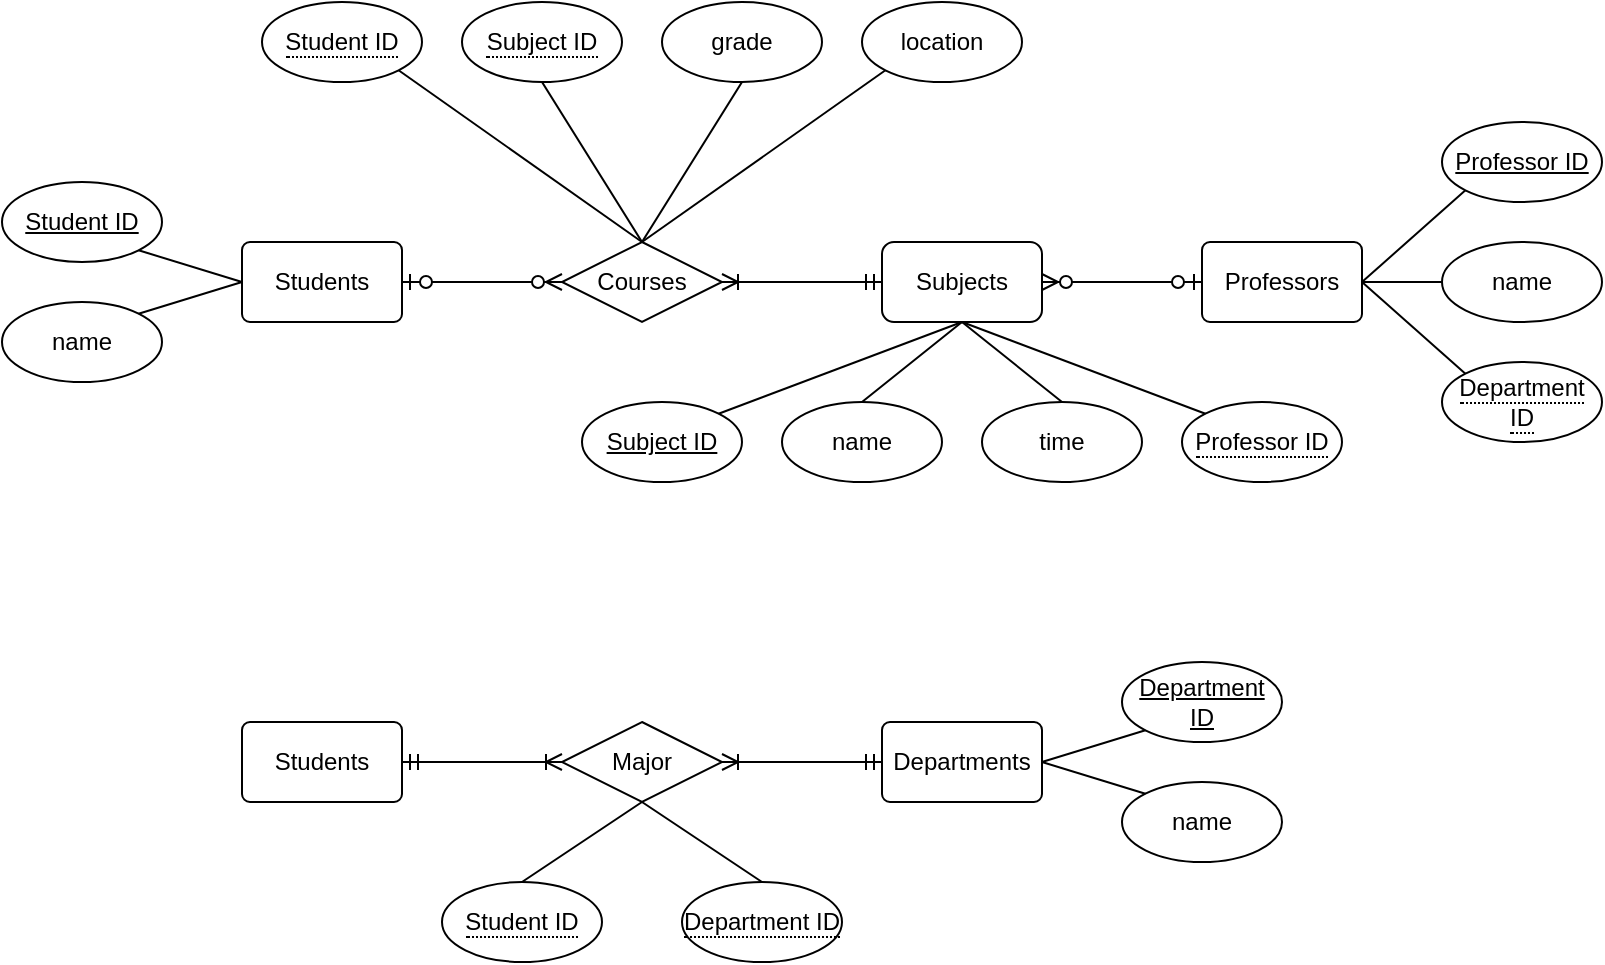 <mxfile version="17.5.0" type="github">
  <diagram id="R2lEEEUBdFMjLlhIrx00" name="Page-1">
    <mxGraphModel dx="1122" dy="722" grid="1" gridSize="10" guides="1" tooltips="1" connect="1" arrows="1" fold="1" page="1" pageScale="1" pageWidth="850" pageHeight="1100" math="0" shadow="0" extFonts="Permanent Marker^https://fonts.googleapis.com/css?family=Permanent+Marker">
      <root>
        <mxCell id="0" />
        <mxCell id="1" parent="0" />
        <mxCell id="yIu9YrGnw37LoQ0UbB89-1" value="Students" style="rounded=1;arcSize=10;whiteSpace=wrap;html=1;align=center;" vertex="1" parent="1">
          <mxGeometry x="160" y="280" width="80" height="40" as="geometry" />
        </mxCell>
        <mxCell id="yIu9YrGnw37LoQ0UbB89-4" value="Courses" style="shape=rhombus;perimeter=rhombusPerimeter;whiteSpace=wrap;html=1;align=center;" vertex="1" parent="1">
          <mxGeometry x="320" y="280" width="80" height="40" as="geometry" />
        </mxCell>
        <mxCell id="yIu9YrGnw37LoQ0UbB89-15" value="Student ID" style="ellipse;whiteSpace=wrap;html=1;align=center;fontStyle=4;" vertex="1" parent="1">
          <mxGeometry x="40" y="250" width="80" height="40" as="geometry" />
        </mxCell>
        <mxCell id="yIu9YrGnw37LoQ0UbB89-16" value="name" style="ellipse;whiteSpace=wrap;html=1;align=center;" vertex="1" parent="1">
          <mxGeometry x="40" y="310" width="80" height="40" as="geometry" />
        </mxCell>
        <mxCell id="yIu9YrGnw37LoQ0UbB89-19" value="" style="endArrow=none;html=1;rounded=0;exitX=1;exitY=1;exitDx=0;exitDy=0;entryX=0;entryY=0.5;entryDx=0;entryDy=0;" edge="1" parent="1" source="yIu9YrGnw37LoQ0UbB89-15" target="yIu9YrGnw37LoQ0UbB89-1">
          <mxGeometry width="50" height="50" relative="1" as="geometry">
            <mxPoint x="300" y="380" as="sourcePoint" />
            <mxPoint x="350" y="330" as="targetPoint" />
          </mxGeometry>
        </mxCell>
        <mxCell id="yIu9YrGnw37LoQ0UbB89-20" value="" style="endArrow=none;html=1;rounded=0;exitX=1;exitY=0;exitDx=0;exitDy=0;entryX=0;entryY=0.5;entryDx=0;entryDy=0;" edge="1" parent="1" source="yIu9YrGnw37LoQ0UbB89-16" target="yIu9YrGnw37LoQ0UbB89-1">
          <mxGeometry width="50" height="50" relative="1" as="geometry">
            <mxPoint x="112.426" y="264.142" as="sourcePoint" />
            <mxPoint x="170.0" y="310" as="targetPoint" />
          </mxGeometry>
        </mxCell>
        <mxCell id="yIu9YrGnw37LoQ0UbB89-22" value="name" style="ellipse;whiteSpace=wrap;html=1;align=center;" vertex="1" parent="1">
          <mxGeometry x="430" y="360" width="80" height="40" as="geometry" />
        </mxCell>
        <mxCell id="yIu9YrGnw37LoQ0UbB89-24" value="Subject ID" style="ellipse;whiteSpace=wrap;html=1;align=center;fontStyle=4;" vertex="1" parent="1">
          <mxGeometry x="330" y="360" width="80" height="40" as="geometry" />
        </mxCell>
        <mxCell id="yIu9YrGnw37LoQ0UbB89-29" value="&lt;span style=&quot;border-bottom: 1px dotted&quot;&gt;Student ID&lt;/span&gt;" style="ellipse;whiteSpace=wrap;html=1;align=center;" vertex="1" parent="1">
          <mxGeometry x="170" y="160" width="80" height="40" as="geometry" />
        </mxCell>
        <mxCell id="yIu9YrGnw37LoQ0UbB89-30" value="&lt;span style=&quot;border-bottom: 1px dotted&quot;&gt;Subject ID&lt;/span&gt;" style="ellipse;whiteSpace=wrap;html=1;align=center;" vertex="1" parent="1">
          <mxGeometry x="270" y="160" width="80" height="40" as="geometry" />
        </mxCell>
        <mxCell id="yIu9YrGnw37LoQ0UbB89-31" value="grade" style="ellipse;whiteSpace=wrap;html=1;align=center;" vertex="1" parent="1">
          <mxGeometry x="370" y="160" width="80" height="40" as="geometry" />
        </mxCell>
        <mxCell id="yIu9YrGnw37LoQ0UbB89-32" value="time" style="ellipse;whiteSpace=wrap;html=1;align=center;" vertex="1" parent="1">
          <mxGeometry x="530" y="360" width="80" height="40" as="geometry" />
        </mxCell>
        <mxCell id="yIu9YrGnw37LoQ0UbB89-33" value="location" style="ellipse;whiteSpace=wrap;html=1;align=center;" vertex="1" parent="1">
          <mxGeometry x="470" y="160" width="80" height="40" as="geometry" />
        </mxCell>
        <mxCell id="yIu9YrGnw37LoQ0UbB89-34" value="" style="endArrow=none;html=1;rounded=0;exitX=1;exitY=1;exitDx=0;exitDy=0;entryX=0.5;entryY=0;entryDx=0;entryDy=0;" edge="1" parent="1" source="yIu9YrGnw37LoQ0UbB89-29" target="yIu9YrGnw37LoQ0UbB89-4">
          <mxGeometry width="50" height="50" relative="1" as="geometry">
            <mxPoint x="118.284" y="264.142" as="sourcePoint" />
            <mxPoint x="170.0" y="310" as="targetPoint" />
          </mxGeometry>
        </mxCell>
        <mxCell id="yIu9YrGnw37LoQ0UbB89-35" value="" style="endArrow=none;html=1;rounded=0;exitX=0.5;exitY=1;exitDx=0;exitDy=0;entryX=0.5;entryY=0;entryDx=0;entryDy=0;" edge="1" parent="1" source="yIu9YrGnw37LoQ0UbB89-30" target="yIu9YrGnw37LoQ0UbB89-4">
          <mxGeometry width="50" height="50" relative="1" as="geometry">
            <mxPoint x="198.284" y="204.142" as="sourcePoint" />
            <mxPoint x="370" y="290" as="targetPoint" />
          </mxGeometry>
        </mxCell>
        <mxCell id="yIu9YrGnw37LoQ0UbB89-36" value="" style="endArrow=none;html=1;rounded=0;exitX=0.5;exitY=1;exitDx=0;exitDy=0;entryX=0.5;entryY=0;entryDx=0;entryDy=0;" edge="1" parent="1" source="yIu9YrGnw37LoQ0UbB89-31" target="yIu9YrGnw37LoQ0UbB89-4">
          <mxGeometry width="50" height="50" relative="1" as="geometry">
            <mxPoint x="270" y="210" as="sourcePoint" />
            <mxPoint x="370" y="290" as="targetPoint" />
          </mxGeometry>
        </mxCell>
        <mxCell id="yIu9YrGnw37LoQ0UbB89-38" value="" style="endArrow=none;html=1;rounded=0;exitX=0;exitY=1;exitDx=0;exitDy=0;entryX=0.5;entryY=0;entryDx=0;entryDy=0;" edge="1" parent="1" source="yIu9YrGnw37LoQ0UbB89-33" target="yIu9YrGnw37LoQ0UbB89-4">
          <mxGeometry width="50" height="50" relative="1" as="geometry">
            <mxPoint x="470" y="210" as="sourcePoint" />
            <mxPoint x="370" y="290" as="targetPoint" />
          </mxGeometry>
        </mxCell>
        <mxCell id="yIu9YrGnw37LoQ0UbB89-39" value="Departments" style="rounded=1;arcSize=10;whiteSpace=wrap;html=1;align=center;" vertex="1" parent="1">
          <mxGeometry x="480" y="520" width="80" height="40" as="geometry" />
        </mxCell>
        <mxCell id="yIu9YrGnw37LoQ0UbB89-40" value="Students" style="rounded=1;arcSize=10;whiteSpace=wrap;html=1;align=center;" vertex="1" parent="1">
          <mxGeometry x="160" y="520" width="80" height="40" as="geometry" />
        </mxCell>
        <mxCell id="yIu9YrGnw37LoQ0UbB89-41" value="Major" style="shape=rhombus;perimeter=rhombusPerimeter;whiteSpace=wrap;html=1;align=center;" vertex="1" parent="1">
          <mxGeometry x="320" y="520" width="80" height="40" as="geometry" />
        </mxCell>
        <mxCell id="yIu9YrGnw37LoQ0UbB89-43" value="Professors" style="rounded=1;arcSize=10;whiteSpace=wrap;html=1;align=center;" vertex="1" parent="1">
          <mxGeometry x="640" y="280" width="80" height="40" as="geometry" />
        </mxCell>
        <mxCell id="yIu9YrGnw37LoQ0UbB89-44" value="Professor ID" style="ellipse;whiteSpace=wrap;html=1;align=center;fontStyle=4;" vertex="1" parent="1">
          <mxGeometry x="760" y="220" width="80" height="40" as="geometry" />
        </mxCell>
        <mxCell id="yIu9YrGnw37LoQ0UbB89-45" value="name" style="ellipse;whiteSpace=wrap;html=1;align=center;" vertex="1" parent="1">
          <mxGeometry x="760" y="280" width="80" height="40" as="geometry" />
        </mxCell>
        <mxCell id="yIu9YrGnw37LoQ0UbB89-46" value="&lt;span style=&quot;border-bottom: 1px dotted&quot;&gt;Department ID&lt;/span&gt;" style="ellipse;whiteSpace=wrap;html=1;align=center;" vertex="1" parent="1">
          <mxGeometry x="760" y="340" width="80" height="40" as="geometry" />
        </mxCell>
        <mxCell id="yIu9YrGnw37LoQ0UbB89-55" value="" style="edgeStyle=entityRelationEdgeStyle;fontSize=12;html=1;endArrow=ERzeroToMany;startArrow=ERzeroToOne;rounded=0;entryX=0;entryY=0.5;entryDx=0;entryDy=0;exitX=1;exitY=0.5;exitDx=0;exitDy=0;" edge="1" parent="1" source="yIu9YrGnw37LoQ0UbB89-1" target="yIu9YrGnw37LoQ0UbB89-4">
          <mxGeometry width="100" height="100" relative="1" as="geometry">
            <mxPoint x="200" y="450" as="sourcePoint" />
            <mxPoint x="300" y="350" as="targetPoint" />
          </mxGeometry>
        </mxCell>
        <mxCell id="yIu9YrGnw37LoQ0UbB89-58" value="" style="endArrow=none;html=1;rounded=0;exitX=0;exitY=1;exitDx=0;exitDy=0;entryX=1;entryY=0.5;entryDx=0;entryDy=0;" edge="1" parent="1" source="yIu9YrGnw37LoQ0UbB89-44" target="yIu9YrGnw37LoQ0UbB89-43">
          <mxGeometry width="50" height="50" relative="1" as="geometry">
            <mxPoint x="541.716" y="204.142" as="sourcePoint" />
            <mxPoint x="370" y="290" as="targetPoint" />
          </mxGeometry>
        </mxCell>
        <mxCell id="yIu9YrGnw37LoQ0UbB89-59" value="" style="endArrow=none;html=1;rounded=0;exitX=0;exitY=0.5;exitDx=0;exitDy=0;entryX=1;entryY=0.5;entryDx=0;entryDy=0;" edge="1" parent="1" source="yIu9YrGnw37LoQ0UbB89-45" target="yIu9YrGnw37LoQ0UbB89-43">
          <mxGeometry width="50" height="50" relative="1" as="geometry">
            <mxPoint x="781.716" y="264.142" as="sourcePoint" />
            <mxPoint x="730" y="310" as="targetPoint" />
          </mxGeometry>
        </mxCell>
        <mxCell id="yIu9YrGnw37LoQ0UbB89-60" value="" style="endArrow=none;html=1;rounded=0;exitX=0;exitY=0;exitDx=0;exitDy=0;entryX=1;entryY=0.5;entryDx=0;entryDy=0;" edge="1" parent="1" source="yIu9YrGnw37LoQ0UbB89-46" target="yIu9YrGnw37LoQ0UbB89-43">
          <mxGeometry width="50" height="50" relative="1" as="geometry">
            <mxPoint x="770" y="310" as="sourcePoint" />
            <mxPoint x="730" y="310" as="targetPoint" />
          </mxGeometry>
        </mxCell>
        <mxCell id="yIu9YrGnw37LoQ0UbB89-64" value="&lt;span style=&quot;border-bottom: 1px dotted&quot;&gt;&lt;span&gt;Professor&lt;/span&gt;&amp;nbsp;ID&lt;/span&gt;" style="ellipse;whiteSpace=wrap;html=1;align=center;" vertex="1" parent="1">
          <mxGeometry x="630" y="360" width="80" height="40" as="geometry" />
        </mxCell>
        <mxCell id="yIu9YrGnw37LoQ0UbB89-65" value="" style="endArrow=none;html=1;rounded=0;entryX=0.5;entryY=1;entryDx=0;entryDy=0;exitX=1;exitY=0;exitDx=0;exitDy=0;" edge="1" parent="1" source="yIu9YrGnw37LoQ0UbB89-24" target="yIu9YrGnw37LoQ0UbB89-70">
          <mxGeometry width="50" height="50" relative="1" as="geometry">
            <mxPoint x="540" y="500" as="sourcePoint" />
            <mxPoint x="520" y="320" as="targetPoint" />
          </mxGeometry>
        </mxCell>
        <mxCell id="yIu9YrGnw37LoQ0UbB89-66" value="" style="endArrow=none;html=1;rounded=0;entryX=0.5;entryY=1;entryDx=0;entryDy=0;exitX=0.5;exitY=0;exitDx=0;exitDy=0;" edge="1" parent="1" source="yIu9YrGnw37LoQ0UbB89-22" target="yIu9YrGnw37LoQ0UbB89-70">
          <mxGeometry width="50" height="50" relative="1" as="geometry">
            <mxPoint x="463.284" y="375.858" as="sourcePoint" />
            <mxPoint x="520" y="320" as="targetPoint" />
          </mxGeometry>
        </mxCell>
        <mxCell id="yIu9YrGnw37LoQ0UbB89-67" value="" style="endArrow=none;html=1;rounded=0;entryX=0.5;entryY=1;entryDx=0;entryDy=0;exitX=0;exitY=0;exitDx=0;exitDy=0;" edge="1" parent="1" source="yIu9YrGnw37LoQ0UbB89-64" target="yIu9YrGnw37LoQ0UbB89-70">
          <mxGeometry width="50" height="50" relative="1" as="geometry">
            <mxPoint x="620" y="350" as="sourcePoint" />
            <mxPoint x="520" y="320" as="targetPoint" />
          </mxGeometry>
        </mxCell>
        <mxCell id="yIu9YrGnw37LoQ0UbB89-68" value="" style="edgeStyle=entityRelationEdgeStyle;fontSize=12;html=1;endArrow=ERzeroToMany;startArrow=ERzeroToOne;rounded=0;exitX=0;exitY=0.5;exitDx=0;exitDy=0;entryX=1;entryY=0.5;entryDx=0;entryDy=0;" edge="1" parent="1" source="yIu9YrGnw37LoQ0UbB89-43" target="yIu9YrGnw37LoQ0UbB89-70">
          <mxGeometry width="100" height="100" relative="1" as="geometry">
            <mxPoint x="510" y="520" as="sourcePoint" />
            <mxPoint x="560" y="300" as="targetPoint" />
          </mxGeometry>
        </mxCell>
        <mxCell id="yIu9YrGnw37LoQ0UbB89-69" value="" style="edgeStyle=entityRelationEdgeStyle;fontSize=12;html=1;endArrow=ERoneToMany;startArrow=ERmandOne;rounded=0;entryX=1;entryY=0.5;entryDx=0;entryDy=0;exitX=0;exitY=0.5;exitDx=0;exitDy=0;" edge="1" parent="1" source="yIu9YrGnw37LoQ0UbB89-70" target="yIu9YrGnw37LoQ0UbB89-4">
          <mxGeometry width="100" height="100" relative="1" as="geometry">
            <mxPoint x="480" y="300" as="sourcePoint" />
            <mxPoint x="610" y="420" as="targetPoint" />
          </mxGeometry>
        </mxCell>
        <mxCell id="yIu9YrGnw37LoQ0UbB89-70" value="&lt;span&gt;Subjects&lt;/span&gt;" style="rounded=1;whiteSpace=wrap;html=1;" vertex="1" parent="1">
          <mxGeometry x="480" y="280" width="80" height="40" as="geometry" />
        </mxCell>
        <mxCell id="yIu9YrGnw37LoQ0UbB89-72" value="" style="endArrow=none;html=1;rounded=0;entryX=0.5;entryY=1;entryDx=0;entryDy=0;exitX=0.5;exitY=0;exitDx=0;exitDy=0;" edge="1" parent="1" source="yIu9YrGnw37LoQ0UbB89-32" target="yIu9YrGnw37LoQ0UbB89-70">
          <mxGeometry width="50" height="50" relative="1" as="geometry">
            <mxPoint x="651.716" y="375.858" as="sourcePoint" />
            <mxPoint x="530" y="330" as="targetPoint" />
          </mxGeometry>
        </mxCell>
        <mxCell id="yIu9YrGnw37LoQ0UbB89-73" value="" style="edgeStyle=entityRelationEdgeStyle;fontSize=12;html=1;endArrow=ERoneToMany;startArrow=ERmandOne;rounded=0;exitX=1;exitY=0.5;exitDx=0;exitDy=0;entryX=0;entryY=0.5;entryDx=0;entryDy=0;" edge="1" parent="1" source="yIu9YrGnw37LoQ0UbB89-40" target="yIu9YrGnw37LoQ0UbB89-41">
          <mxGeometry width="100" height="100" relative="1" as="geometry">
            <mxPoint x="440" y="550" as="sourcePoint" />
            <mxPoint x="540" y="450" as="targetPoint" />
          </mxGeometry>
        </mxCell>
        <mxCell id="yIu9YrGnw37LoQ0UbB89-74" value="" style="edgeStyle=entityRelationEdgeStyle;fontSize=12;html=1;endArrow=ERoneToMany;startArrow=ERmandOne;rounded=0;exitX=0;exitY=0.5;exitDx=0;exitDy=0;entryX=1;entryY=0.5;entryDx=0;entryDy=0;" edge="1" parent="1" source="yIu9YrGnw37LoQ0UbB89-39" target="yIu9YrGnw37LoQ0UbB89-41">
          <mxGeometry width="100" height="100" relative="1" as="geometry">
            <mxPoint x="250" y="550" as="sourcePoint" />
            <mxPoint x="330" y="550" as="targetPoint" />
          </mxGeometry>
        </mxCell>
        <mxCell id="yIu9YrGnw37LoQ0UbB89-75" value="Department ID" style="ellipse;whiteSpace=wrap;html=1;align=center;fontStyle=4;" vertex="1" parent="1">
          <mxGeometry x="600" y="490" width="80" height="40" as="geometry" />
        </mxCell>
        <mxCell id="yIu9YrGnw37LoQ0UbB89-76" value="name" style="ellipse;whiteSpace=wrap;html=1;align=center;" vertex="1" parent="1">
          <mxGeometry x="600" y="550" width="80" height="40" as="geometry" />
        </mxCell>
        <mxCell id="yIu9YrGnw37LoQ0UbB89-77" value="" style="endArrow=none;html=1;rounded=0;entryX=0;entryY=1;entryDx=0;entryDy=0;exitX=1;exitY=0.5;exitDx=0;exitDy=0;" edge="1" parent="1" source="yIu9YrGnw37LoQ0UbB89-39" target="yIu9YrGnw37LoQ0UbB89-75">
          <mxGeometry width="50" height="50" relative="1" as="geometry">
            <mxPoint x="580" y="370" as="sourcePoint" />
            <mxPoint x="530" y="330" as="targetPoint" />
          </mxGeometry>
        </mxCell>
        <mxCell id="yIu9YrGnw37LoQ0UbB89-78" value="" style="endArrow=none;html=1;rounded=0;entryX=0;entryY=0;entryDx=0;entryDy=0;exitX=1;exitY=0.5;exitDx=0;exitDy=0;" edge="1" parent="1" source="yIu9YrGnw37LoQ0UbB89-39" target="yIu9YrGnw37LoQ0UbB89-76">
          <mxGeometry width="50" height="50" relative="1" as="geometry">
            <mxPoint x="570" y="550" as="sourcePoint" />
            <mxPoint x="621.716" y="534.142" as="targetPoint" />
          </mxGeometry>
        </mxCell>
        <mxCell id="yIu9YrGnw37LoQ0UbB89-80" value="&lt;span style=&quot;border-bottom: 1px dotted&quot;&gt;&lt;span&gt;Student&lt;/span&gt;&amp;nbsp;ID&lt;/span&gt;" style="ellipse;whiteSpace=wrap;html=1;align=center;" vertex="1" parent="1">
          <mxGeometry x="260" y="600" width="80" height="40" as="geometry" />
        </mxCell>
        <mxCell id="yIu9YrGnw37LoQ0UbB89-81" value="&lt;span style=&quot;border-bottom: 1px dotted&quot;&gt;&lt;span&gt;Department&lt;/span&gt;&amp;nbsp;ID&lt;/span&gt;" style="ellipse;whiteSpace=wrap;html=1;align=center;" vertex="1" parent="1">
          <mxGeometry x="380" y="600" width="80" height="40" as="geometry" />
        </mxCell>
        <mxCell id="yIu9YrGnw37LoQ0UbB89-82" value="" style="endArrow=none;html=1;rounded=0;entryX=0.5;entryY=1;entryDx=0;entryDy=0;exitX=0.5;exitY=0;exitDx=0;exitDy=0;" edge="1" parent="1" source="yIu9YrGnw37LoQ0UbB89-80" target="yIu9YrGnw37LoQ0UbB89-41">
          <mxGeometry width="50" height="50" relative="1" as="geometry">
            <mxPoint x="408.284" y="375.858" as="sourcePoint" />
            <mxPoint x="530" y="330" as="targetPoint" />
          </mxGeometry>
        </mxCell>
        <mxCell id="yIu9YrGnw37LoQ0UbB89-83" value="" style="endArrow=none;html=1;rounded=0;entryX=0.5;entryY=1;entryDx=0;entryDy=0;exitX=0.5;exitY=0;exitDx=0;exitDy=0;" edge="1" parent="1" source="yIu9YrGnw37LoQ0UbB89-81" target="yIu9YrGnw37LoQ0UbB89-41">
          <mxGeometry width="50" height="50" relative="1" as="geometry">
            <mxPoint x="310" y="610" as="sourcePoint" />
            <mxPoint x="370" y="570" as="targetPoint" />
          </mxGeometry>
        </mxCell>
      </root>
    </mxGraphModel>
  </diagram>
</mxfile>

